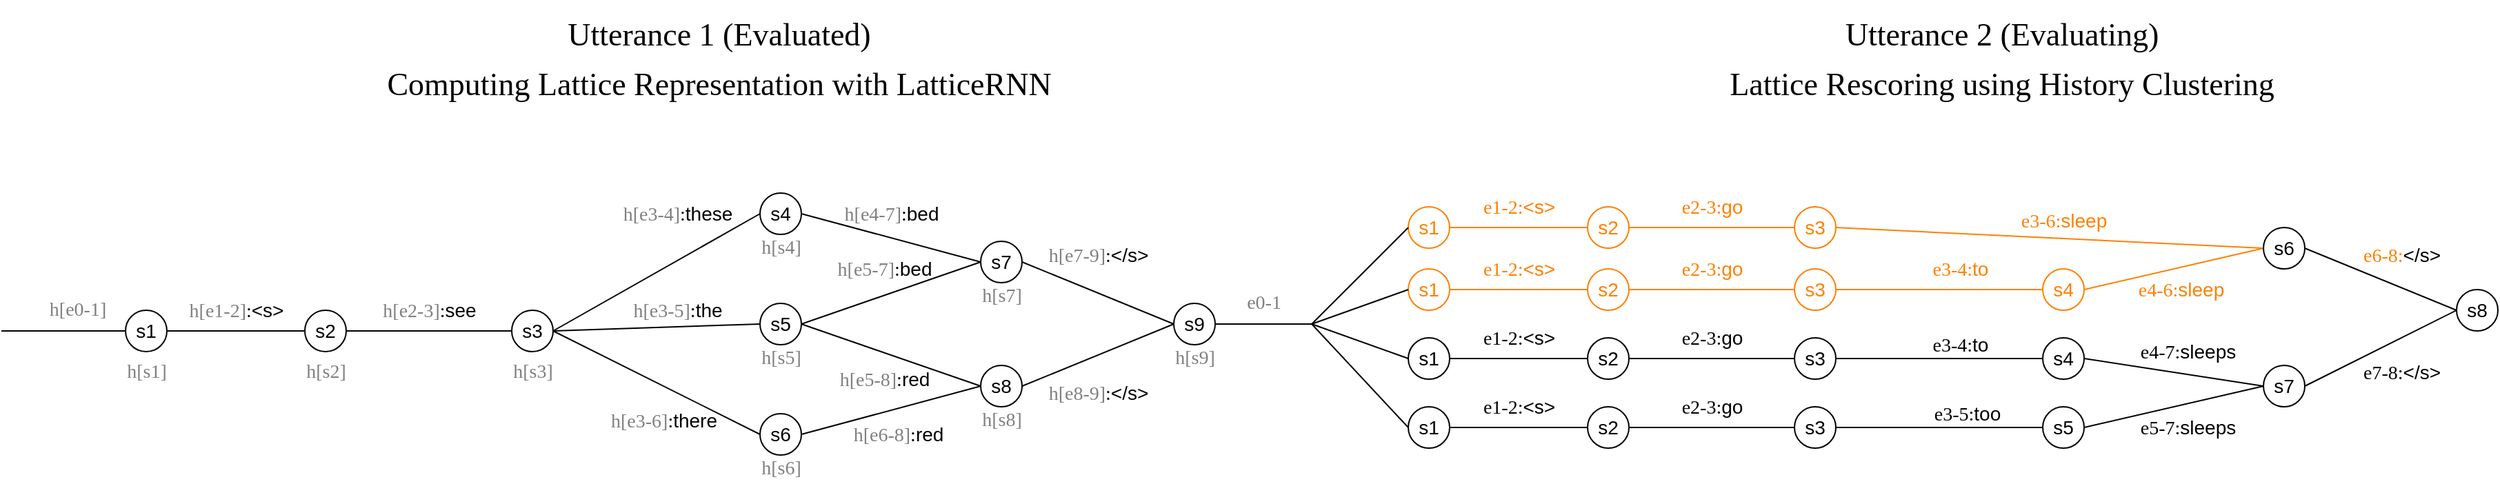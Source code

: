 <mxfile version="16.4.3" type="github"><diagram id="GkwxvoKI0v0egCr2lqlU" name="Page-1"><mxGraphModel dx="1261" dy="860" grid="1" gridSize="10" guides="1" tooltips="1" connect="1" arrows="1" fold="1" page="1" pageScale="1" pageWidth="850" pageHeight="1100" math="0" shadow="0"><root><mxCell id="0"/><mxCell id="1" parent="0"/><mxCell id="RtcgU3C-zt8aPHX_ZTjs-4" style="rounded=0;orthogonalLoop=1;jettySize=auto;html=1;exitX=1;exitY=0.5;exitDx=0;exitDy=0;entryX=0;entryY=0.5;entryDx=0;entryDy=0;endArrow=none;endFill=0;fontColor=#000000;strokeColor=#000000;fontSize=14;" parent="1" source="RtcgU3C-zt8aPHX_ZTjs-1" target="RtcgU3C-zt8aPHX_ZTjs-2" edge="1"><mxGeometry relative="1" as="geometry"/></mxCell><mxCell id="RtcgU3C-zt8aPHX_ZTjs-1" value="s2" style="ellipse;whiteSpace=wrap;html=1;aspect=fixed;fontColor=#000000;strokeColor=#000000;fontSize=14;" parent="1" vertex="1"><mxGeometry x="660" y="305" width="30" height="30" as="geometry"/></mxCell><mxCell id="RtcgU3C-zt8aPHX_ZTjs-10" style="edgeStyle=none;rounded=0;orthogonalLoop=1;jettySize=auto;html=1;exitX=1;exitY=0.5;exitDx=0;exitDy=0;entryX=0;entryY=0.5;entryDx=0;entryDy=0;endArrow=none;endFill=0;fontColor=#000000;fontSize=14;" parent="1" source="RtcgU3C-zt8aPHX_ZTjs-2" target="RtcgU3C-zt8aPHX_ZTjs-6" edge="1"><mxGeometry relative="1" as="geometry"/></mxCell><mxCell id="RtcgU3C-zt8aPHX_ZTjs-11" style="edgeStyle=none;rounded=0;orthogonalLoop=1;jettySize=auto;html=1;exitX=1;exitY=0.5;exitDx=0;exitDy=0;entryX=0;entryY=0.5;entryDx=0;entryDy=0;endArrow=none;endFill=0;strokeColor=#000000;fontColor=#000000;fontSize=14;" parent="1" source="RtcgU3C-zt8aPHX_ZTjs-2" target="RtcgU3C-zt8aPHX_ZTjs-7" edge="1"><mxGeometry relative="1" as="geometry"/></mxCell><mxCell id="RtcgU3C-zt8aPHX_ZTjs-2" value="s3" style="ellipse;whiteSpace=wrap;html=1;aspect=fixed;fontColor=#000000;strokeColor=#000000;fontSize=14;" parent="1" vertex="1"><mxGeometry x="810" y="305" width="30" height="30" as="geometry"/></mxCell><mxCell id="RtcgU3C-zt8aPHX_ZTjs-13" style="edgeStyle=none;rounded=0;orthogonalLoop=1;jettySize=auto;html=1;exitX=1;exitY=0.5;exitDx=0;exitDy=0;entryX=0;entryY=0.5;entryDx=0;entryDy=0;endArrow=none;endFill=0;fontColor=#000000;fontSize=14;" parent="1" source="RtcgU3C-zt8aPHX_ZTjs-2" target="RtcgU3C-zt8aPHX_ZTjs-9" edge="1"><mxGeometry relative="1" as="geometry"><mxPoint x="840" y="355" as="sourcePoint"/></mxGeometry></mxCell><mxCell id="RtcgU3C-zt8aPHX_ZTjs-48" style="edgeStyle=none;rounded=0;orthogonalLoop=1;jettySize=auto;html=1;exitX=1;exitY=0.5;exitDx=0;exitDy=0;entryX=0;entryY=0.5;entryDx=0;entryDy=0;fontSize=14;endArrow=none;endFill=0;fontColor=#000000;" parent="1" source="RtcgU3C-zt8aPHX_ZTjs-6" target="RtcgU3C-zt8aPHX_ZTjs-23" edge="1"><mxGeometry relative="1" as="geometry"/></mxCell><mxCell id="RtcgU3C-zt8aPHX_ZTjs-6" value="s4" style="ellipse;whiteSpace=wrap;html=1;aspect=fixed;fontColor=#000000;fontSize=14;" parent="1" vertex="1"><mxGeometry x="990" y="220" width="30" height="30" as="geometry"/></mxCell><mxCell id="RtcgU3C-zt8aPHX_ZTjs-25" style="edgeStyle=none;rounded=0;orthogonalLoop=1;jettySize=auto;html=1;exitX=1;exitY=0.5;exitDx=0;exitDy=0;entryX=0;entryY=0.5;entryDx=0;entryDy=0;fontSize=14;endArrow=none;endFill=0;fontColor=#000000;" parent="1" source="RtcgU3C-zt8aPHX_ZTjs-7" target="RtcgU3C-zt8aPHX_ZTjs-23" edge="1"><mxGeometry relative="1" as="geometry"/></mxCell><mxCell id="RtcgU3C-zt8aPHX_ZTjs-29" style="edgeStyle=none;rounded=0;orthogonalLoop=1;jettySize=auto;html=1;exitX=1;exitY=0.5;exitDx=0;exitDy=0;entryX=0;entryY=0.5;entryDx=0;entryDy=0;fontSize=14;endArrow=none;endFill=0;fontColor=#000000;" parent="1" source="RtcgU3C-zt8aPHX_ZTjs-7" target="RtcgU3C-zt8aPHX_ZTjs-28" edge="1"><mxGeometry relative="1" as="geometry"/></mxCell><mxCell id="RtcgU3C-zt8aPHX_ZTjs-7" value="s5" style="ellipse;whiteSpace=wrap;html=1;aspect=fixed;fontColor=#000000;fontSize=14;" parent="1" vertex="1"><mxGeometry x="990" y="300" width="30" height="30" as="geometry"/></mxCell><mxCell id="RtcgU3C-zt8aPHX_ZTjs-45" style="edgeStyle=none;rounded=0;orthogonalLoop=1;jettySize=auto;html=1;exitX=1;exitY=0.5;exitDx=0;exitDy=0;entryX=0;entryY=0.5;entryDx=0;entryDy=0;fontSize=14;endArrow=none;endFill=0;fontColor=#000000;" parent="1" source="RtcgU3C-zt8aPHX_ZTjs-9" target="RtcgU3C-zt8aPHX_ZTjs-28" edge="1"><mxGeometry relative="1" as="geometry"/></mxCell><mxCell id="RtcgU3C-zt8aPHX_ZTjs-9" value="s6" style="ellipse;whiteSpace=wrap;html=1;aspect=fixed;fontColor=#000000;fontSize=14;" parent="1" vertex="1"><mxGeometry x="990" y="380" width="30" height="30" as="geometry"/></mxCell><mxCell id="RtcgU3C-zt8aPHX_ZTjs-14" value="&lt;font style=&quot;font-size: 14px&quot;&gt;&lt;span style=&quot;color: rgb(128 , 128 , 128) ; font-family: &amp;#34;verdana&amp;#34;&quot;&gt;h[e2-3]&lt;/span&gt;&lt;span style=&quot;font-family: &amp;#34;verdana&amp;#34;&quot;&gt;:&lt;/span&gt;see&lt;/font&gt;" style="text;html=1;align=center;verticalAlign=middle;resizable=0;points=[];autosize=1;strokeColor=none;fillColor=none;fontColor=#000000;fontSize=14;" parent="1" vertex="1"><mxGeometry x="700" y="295" width="100" height="20" as="geometry"/></mxCell><mxCell id="RtcgU3C-zt8aPHX_ZTjs-16" value="&lt;span style=&quot;color: rgb(128 , 128 , 128) ; font-family: &amp;#34;verdana&amp;#34;&quot;&gt;h[e3-4]&lt;/span&gt;&lt;span style=&quot;font-family: &amp;#34;verdana&amp;#34;&quot;&gt;:&lt;/span&gt;these" style="text;html=1;align=center;verticalAlign=middle;resizable=0;points=[];autosize=1;strokeColor=none;fillColor=none;fontSize=14;fontColor=#000000;" parent="1" vertex="1"><mxGeometry x="875" y="225" width="110" height="20" as="geometry"/></mxCell><mxCell id="RtcgU3C-zt8aPHX_ZTjs-17" value="&lt;span style=&quot;color: rgb(128 , 128 , 128) ; font-family: &amp;#34;verdana&amp;#34;&quot;&gt;h[e3-5]&lt;/span&gt;&lt;span style=&quot;font-family: &amp;#34;verdana&amp;#34;&quot;&gt;:&lt;/span&gt;the" style="text;html=1;align=center;verticalAlign=middle;resizable=0;points=[];autosize=1;strokeColor=none;fillColor=none;fontSize=14;fontColor=#000000;" parent="1" vertex="1"><mxGeometry x="880" y="295" width="100" height="20" as="geometry"/></mxCell><mxCell id="RtcgU3C-zt8aPHX_ZTjs-19" value="&lt;span style=&quot;color: rgb(128 , 128 , 128) ; font-family: &amp;#34;verdana&amp;#34;&quot;&gt;h[e3-6]&lt;/span&gt;&lt;span style=&quot;font-family: &amp;#34;verdana&amp;#34;&quot;&gt;:&lt;/span&gt;there" style="text;html=1;align=center;verticalAlign=middle;resizable=0;points=[];autosize=1;strokeColor=none;fillColor=none;fontSize=14;fontColor=#000000;" parent="1" vertex="1"><mxGeometry x="865" y="375" width="110" height="20" as="geometry"/></mxCell><mxCell id="RtcgU3C-zt8aPHX_ZTjs-21" style="edgeStyle=none;rounded=0;orthogonalLoop=1;jettySize=auto;html=1;exitX=1;exitY=0.5;exitDx=0;exitDy=0;entryX=0;entryY=0.5;entryDx=0;entryDy=0;fontSize=14;endArrow=none;endFill=0;fontColor=#000000;strokeColor=#000000;" parent="1" source="RtcgU3C-zt8aPHX_ZTjs-20" target="RtcgU3C-zt8aPHX_ZTjs-1" edge="1"><mxGeometry relative="1" as="geometry"/></mxCell><mxCell id="54BcYv2EsDL3iLWHWI-8-22" style="edgeStyle=orthogonalEdgeStyle;rounded=0;orthogonalLoop=1;jettySize=auto;html=1;exitX=0;exitY=0.5;exitDx=0;exitDy=0;fontFamily=Verdana;fontSize=14;fontColor=#808080;strokeColor=#000000;endArrow=none;endFill=0;" edge="1" parent="1" source="RtcgU3C-zt8aPHX_ZTjs-20"><mxGeometry relative="1" as="geometry"><mxPoint x="440" y="320" as="targetPoint"/></mxGeometry></mxCell><mxCell id="RtcgU3C-zt8aPHX_ZTjs-20" value="&lt;font style=&quot;font-size: 14px;&quot;&gt;s1&lt;/font&gt;" style="ellipse;whiteSpace=wrap;html=1;aspect=fixed;fontColor=#000000;strokeColor=#000000;fontSize=14;" parent="1" vertex="1"><mxGeometry x="530" y="305" width="30" height="30" as="geometry"/></mxCell><mxCell id="RtcgU3C-zt8aPHX_ZTjs-22" value="&lt;font style=&quot;font-size: 14px&quot;&gt;&lt;span style=&quot;font-family: &amp;#34;verdana&amp;#34;&quot;&gt;&lt;font color=&quot;#808080&quot;&gt;h[e1-2]&lt;/font&gt;:&lt;/span&gt;&amp;lt;s&amp;gt;&lt;/font&gt;" style="text;html=1;align=center;verticalAlign=middle;resizable=0;points=[];autosize=1;strokeColor=none;fillColor=none;fontColor=#000000;fontSize=14;" parent="1" vertex="1"><mxGeometry x="560" y="295" width="100" height="20" as="geometry"/></mxCell><mxCell id="RtcgU3C-zt8aPHX_ZTjs-51" style="edgeStyle=none;rounded=0;orthogonalLoop=1;jettySize=auto;html=1;exitX=1;exitY=0.5;exitDx=0;exitDy=0;entryX=0;entryY=0.5;entryDx=0;entryDy=0;fontSize=14;endArrow=none;endFill=0;fontColor=#000000;" parent="1" source="RtcgU3C-zt8aPHX_ZTjs-23" target="RtcgU3C-zt8aPHX_ZTjs-50" edge="1"><mxGeometry relative="1" as="geometry"/></mxCell><mxCell id="RtcgU3C-zt8aPHX_ZTjs-23" value="s7" style="ellipse;whiteSpace=wrap;html=1;aspect=fixed;fontColor=#000000;fontSize=14;" parent="1" vertex="1"><mxGeometry x="1150" y="255" width="30" height="30" as="geometry"/></mxCell><mxCell id="RtcgU3C-zt8aPHX_ZTjs-52" style="edgeStyle=none;rounded=0;orthogonalLoop=1;jettySize=auto;html=1;exitX=1;exitY=0.5;exitDx=0;exitDy=0;fontSize=14;endArrow=none;endFill=0;entryX=0;entryY=0.5;entryDx=0;entryDy=0;fontColor=#000000;" parent="1" source="RtcgU3C-zt8aPHX_ZTjs-28" target="RtcgU3C-zt8aPHX_ZTjs-50" edge="1"><mxGeometry relative="1" as="geometry"><mxPoint x="1250" y="340" as="targetPoint"/></mxGeometry></mxCell><mxCell id="RtcgU3C-zt8aPHX_ZTjs-28" value="s8" style="ellipse;whiteSpace=wrap;html=1;aspect=fixed;fontColor=#000000;fontSize=14;" parent="1" vertex="1"><mxGeometry x="1150" y="345" width="30" height="30" as="geometry"/></mxCell><mxCell id="RtcgU3C-zt8aPHX_ZTjs-38" value="&lt;span style=&quot;color: rgb(128 , 128 , 128) ; font-family: &amp;#34;verdana&amp;#34;&quot;&gt;h[e5-7]&lt;/span&gt;&lt;span style=&quot;font-family: &amp;#34;verdana&amp;#34;&quot;&gt;:&lt;/span&gt;bed" style="text;html=1;align=center;verticalAlign=middle;resizable=0;points=[];autosize=1;strokeColor=none;fillColor=none;fontSize=14;fontColor=#000000;" parent="1" vertex="1"><mxGeometry x="1030" y="265" width="100" height="20" as="geometry"/></mxCell><mxCell id="RtcgU3C-zt8aPHX_ZTjs-39" value="&lt;span style=&quot;color: rgb(128 , 128 , 128) ; font-family: &amp;#34;verdana&amp;#34;&quot;&gt;h[e5-8]&lt;/span&gt;&lt;span style=&quot;font-family: &amp;#34;verdana&amp;#34;&quot;&gt;:&lt;/span&gt;red" style="text;html=1;align=center;verticalAlign=middle;resizable=0;points=[];autosize=1;strokeColor=none;fillColor=none;fontSize=14;fontColor=#000000;" parent="1" vertex="1"><mxGeometry x="1030" y="345" width="100" height="20" as="geometry"/></mxCell><mxCell id="RtcgU3C-zt8aPHX_ZTjs-46" value="&lt;span style=&quot;color: rgb(128 , 128 , 128) ; font-family: &amp;#34;verdana&amp;#34;&quot;&gt;h[e6-8]&lt;/span&gt;&lt;span style=&quot;font-family: &amp;#34;verdana&amp;#34;&quot;&gt;:&lt;/span&gt;red" style="text;html=1;align=center;verticalAlign=middle;resizable=0;points=[];autosize=1;strokeColor=none;fillColor=none;fontSize=14;fontColor=#000000;" parent="1" vertex="1"><mxGeometry x="1040" y="385" width="100" height="20" as="geometry"/></mxCell><mxCell id="RtcgU3C-zt8aPHX_ZTjs-49" value="&lt;span style=&quot;color: rgb(128 , 128 , 128) ; font-family: &amp;#34;verdana&amp;#34;&quot;&gt;h[e4-7]&lt;/span&gt;&lt;span style=&quot;font-family: &amp;#34;verdana&amp;#34;&quot;&gt;:&lt;/span&gt;bed" style="text;html=1;align=center;verticalAlign=middle;resizable=0;points=[];autosize=1;strokeColor=none;fillColor=none;fontSize=14;fontColor=#000000;" parent="1" vertex="1"><mxGeometry x="1035" y="225" width="100" height="20" as="geometry"/></mxCell><mxCell id="54BcYv2EsDL3iLWHWI-8-24" style="edgeStyle=orthogonalEdgeStyle;rounded=0;orthogonalLoop=1;jettySize=auto;html=1;exitX=1;exitY=0.5;exitDx=0;exitDy=0;fontFamily=Verdana;fontSize=14;fontColor=#808080;endArrow=none;endFill=0;strokeColor=#000000;" edge="1" parent="1" source="RtcgU3C-zt8aPHX_ZTjs-50"><mxGeometry relative="1" as="geometry"><mxPoint x="1390" y="315" as="targetPoint"/></mxGeometry></mxCell><mxCell id="RtcgU3C-zt8aPHX_ZTjs-50" value="s9" style="ellipse;whiteSpace=wrap;html=1;aspect=fixed;fontColor=#000000;fontSize=14;" parent="1" vertex="1"><mxGeometry x="1290" y="300" width="30" height="30" as="geometry"/></mxCell><mxCell id="RtcgU3C-zt8aPHX_ZTjs-53" value="&lt;span style=&quot;color: rgb(128 , 128 , 128) ; font-family: &amp;#34;verdana&amp;#34;&quot;&gt;h[e7-9]&lt;/span&gt;&lt;span style=&quot;font-family: &amp;#34;verdana&amp;#34;&quot;&gt;:&lt;/span&gt;&amp;lt;/s&amp;gt;" style="text;html=1;align=center;verticalAlign=middle;resizable=0;points=[];autosize=1;strokeColor=none;fillColor=none;fontSize=14;fontColor=#000000;" parent="1" vertex="1"><mxGeometry x="1185" y="255" width="100" height="20" as="geometry"/></mxCell><mxCell id="RtcgU3C-zt8aPHX_ZTjs-54" value="&lt;span style=&quot;color: rgb(128 , 128 , 128) ; font-family: &amp;#34;verdana&amp;#34;&quot;&gt;h[e8-9]&lt;/span&gt;&lt;span style=&quot;font-family: &amp;#34;verdana&amp;#34;&quot;&gt;:&lt;/span&gt;&amp;lt;/s&amp;gt;" style="text;html=1;align=center;verticalAlign=middle;resizable=0;points=[];autosize=1;strokeColor=none;fillColor=none;fontSize=14;fontColor=#000000;" parent="1" vertex="1"><mxGeometry x="1185" y="355" width="100" height="20" as="geometry"/></mxCell><mxCell id="RtcgU3C-zt8aPHX_ZTjs-61" style="rounded=0;orthogonalLoop=1;jettySize=auto;html=1;exitX=1;exitY=0.5;exitDx=0;exitDy=0;entryX=0;entryY=0.5;entryDx=0;entryDy=0;endArrow=none;endFill=0;strokeColor=#FF8000;fontSize=14;" parent="1" source="RtcgU3C-zt8aPHX_ZTjs-63" target="RtcgU3C-zt8aPHX_ZTjs-66" edge="1"><mxGeometry relative="1" as="geometry"/></mxCell><mxCell id="RtcgU3C-zt8aPHX_ZTjs-62" style="edgeStyle=none;rounded=0;orthogonalLoop=1;jettySize=auto;html=1;exitX=1;exitY=0.5;exitDx=0;exitDy=0;entryX=0;entryY=0.5;entryDx=0;entryDy=0;endArrow=none;endFill=0;fontSize=14;fontColor=#000000;" parent="1" source="PLGYQZCd30LQGUTYlzt7-8" target="RtcgU3C-zt8aPHX_ZTjs-69" edge="1"><mxGeometry relative="1" as="geometry"/></mxCell><mxCell id="RtcgU3C-zt8aPHX_ZTjs-103" style="edgeStyle=none;rounded=0;orthogonalLoop=1;jettySize=auto;html=1;exitX=1;exitY=0.5;exitDx=0;exitDy=0;entryX=0;entryY=0.5;entryDx=0;entryDy=0;fontFamily=Garamond;fontSize=14;endArrow=none;endFill=0;fontColor=#FF8000;strokeColor=#FF8000;" parent="1" source="PLGYQZCd30LQGUTYlzt7-15" target="RtcgU3C-zt8aPHX_ZTjs-102" edge="1"><mxGeometry relative="1" as="geometry"/></mxCell><mxCell id="RtcgU3C-zt8aPHX_ZTjs-63" value="s3" style="ellipse;whiteSpace=wrap;html=1;aspect=fixed;strokeColor=#FF8000;fontSize=14;fontColor=#FF8000;" parent="1" vertex="1"><mxGeometry x="1740" y="275" width="30" height="30" as="geometry"/></mxCell><mxCell id="RtcgU3C-zt8aPHX_ZTjs-110" style="edgeStyle=none;rounded=0;orthogonalLoop=1;jettySize=auto;html=1;exitX=1;exitY=0.5;exitDx=0;exitDy=0;entryX=0;entryY=0.5;entryDx=0;entryDy=0;fontFamily=Garamond;fontSize=14;endArrow=none;endFill=0;fontColor=#FF8000;strokeColor=#FF8000;" parent="1" source="RtcgU3C-zt8aPHX_ZTjs-66" target="RtcgU3C-zt8aPHX_ZTjs-102" edge="1"><mxGeometry relative="1" as="geometry"/></mxCell><mxCell id="RtcgU3C-zt8aPHX_ZTjs-66" value="s4" style="ellipse;whiteSpace=wrap;html=1;aspect=fixed;strokeColor=#FF8000;fontSize=14;fontColor=#FF8000;" parent="1" vertex="1"><mxGeometry x="1920" y="275" width="30" height="30" as="geometry"/></mxCell><mxCell id="RtcgU3C-zt8aPHX_ZTjs-109" style="edgeStyle=none;rounded=0;orthogonalLoop=1;jettySize=auto;html=1;exitX=1;exitY=0.5;exitDx=0;exitDy=0;entryX=0;entryY=0.5;entryDx=0;entryDy=0;fontFamily=Garamond;fontSize=14;endArrow=none;endFill=0;fontColor=#000000;" parent="1" source="RtcgU3C-zt8aPHX_ZTjs-69" target="RtcgU3C-zt8aPHX_ZTjs-105" edge="1"><mxGeometry relative="1" as="geometry"><mxPoint x="2080" y="380" as="targetPoint"/></mxGeometry></mxCell><mxCell id="RtcgU3C-zt8aPHX_ZTjs-69" value="s5" style="ellipse;whiteSpace=wrap;html=1;aspect=fixed;fontSize=14;fontColor=#000000;" parent="1" vertex="1"><mxGeometry x="1920" y="375" width="30" height="30" as="geometry"/></mxCell><mxCell id="RtcgU3C-zt8aPHX_ZTjs-77" value="&lt;font style=&quot;font-size: 14px&quot;&gt;&lt;span style=&quot;font-family: &amp;#34;verdana&amp;#34;&quot;&gt;e3-4:&lt;/span&gt;to&lt;/font&gt;" style="text;html=1;align=center;verticalAlign=middle;resizable=0;points=[];autosize=1;strokeColor=none;fillColor=none;fontColor=#FF8000;fontSize=14;" parent="1" vertex="1"><mxGeometry x="1825" y="265" width="70" height="20" as="geometry"/></mxCell><mxCell id="RtcgU3C-zt8aPHX_ZTjs-78" value="&lt;font style=&quot;font-size: 14px&quot;&gt;&lt;span style=&quot;font-family: verdana;&quot;&gt;e3-5:&lt;/span&gt;too&lt;/font&gt;" style="text;html=1;align=center;verticalAlign=middle;resizable=0;points=[];autosize=1;strokeColor=none;fillColor=none;fontSize=14;fontColor=#000000;" parent="1" vertex="1"><mxGeometry x="1830" y="370" width="70" height="20" as="geometry"/></mxCell><mxCell id="RtcgU3C-zt8aPHX_ZTjs-83" style="edgeStyle=none;rounded=0;orthogonalLoop=1;jettySize=auto;html=1;exitX=1;exitY=0.5;exitDx=0;exitDy=0;entryX=0;entryY=0.5;entryDx=0;entryDy=0;fontSize=14;endArrow=none;endFill=0;fontColor=#FF8000;strokeColor=#FF8000;" parent="1" source="RtcgU3C-zt8aPHX_ZTjs-84" target="RtcgU3C-zt8aPHX_ZTjs-63" edge="1"><mxGeometry relative="1" as="geometry"/></mxCell><mxCell id="RtcgU3C-zt8aPHX_ZTjs-84" value="s2" style="ellipse;whiteSpace=wrap;html=1;aspect=fixed;strokeColor=#FF8000;fontSize=14;fontColor=#FF8000;" parent="1" vertex="1"><mxGeometry x="1590" y="275" width="30" height="30" as="geometry"/></mxCell><mxCell id="RtcgU3C-zt8aPHX_ZTjs-85" value="&lt;font style=&quot;font-size: 14px&quot;&gt;&lt;span style=&quot;font-family: &amp;#34;verdana&amp;#34;&quot;&gt;e2-3:&lt;/span&gt;go&lt;/font&gt;" style="text;html=1;align=center;verticalAlign=middle;resizable=0;points=[];autosize=1;strokeColor=none;fillColor=none;fontColor=#FF8000;fontSize=14;" parent="1" vertex="1"><mxGeometry x="1645" y="265" width="70" height="20" as="geometry"/></mxCell><mxCell id="RtcgU3C-zt8aPHX_ZTjs-86" style="edgeStyle=none;rounded=0;orthogonalLoop=1;jettySize=auto;html=1;exitX=1;exitY=0.5;exitDx=0;exitDy=0;entryX=0;entryY=0.5;entryDx=0;entryDy=0;fontSize=14;endArrow=none;endFill=0;" parent="1" target="RtcgU3C-zt8aPHX_ZTjs-94" edge="1" source="RtcgU3C-zt8aPHX_ZTjs-102"><mxGeometry relative="1" as="geometry"><mxPoint x="2110" y="242.5" as="sourcePoint"/></mxGeometry></mxCell><mxCell id="RtcgU3C-zt8aPHX_ZTjs-88" style="edgeStyle=none;rounded=0;orthogonalLoop=1;jettySize=auto;html=1;exitX=1;exitY=0.5;exitDx=0;exitDy=0;fontSize=14;endArrow=none;endFill=0;entryX=0;entryY=0.5;entryDx=0;entryDy=0;" parent="1" source="RtcgU3C-zt8aPHX_ZTjs-105" target="RtcgU3C-zt8aPHX_ZTjs-94" edge="1"><mxGeometry relative="1" as="geometry"><mxPoint x="2180" y="312.5" as="targetPoint"/><mxPoint x="2110" y="332.5" as="sourcePoint"/></mxGeometry></mxCell><mxCell id="RtcgU3C-zt8aPHX_ZTjs-94" value="s8" style="ellipse;whiteSpace=wrap;html=1;aspect=fixed;fontSize=14;" parent="1" vertex="1"><mxGeometry x="2220" y="290" width="30" height="30" as="geometry"/></mxCell><mxCell id="RtcgU3C-zt8aPHX_ZTjs-95" value="&lt;span style=&quot;color: rgb(255 , 128 , 0) ; font-family: &amp;#34;verdana&amp;#34;&quot;&gt;e6-8:&lt;/span&gt;&amp;lt;/s&amp;gt;" style="text;html=1;align=center;verticalAlign=middle;resizable=0;points=[];autosize=1;strokeColor=none;fillColor=none;fontSize=14;" parent="1" vertex="1"><mxGeometry x="2140" y="255" width="80" height="20" as="geometry"/></mxCell><mxCell id="RtcgU3C-zt8aPHX_ZTjs-96" value="&lt;span style=&quot;font-family: verdana;&quot;&gt;e7-8:&lt;/span&gt;&amp;lt;/s&amp;gt;" style="text;html=1;align=center;verticalAlign=middle;resizable=0;points=[];autosize=1;strokeColor=none;fillColor=none;fontSize=14;fontColor=#000000;" parent="1" vertex="1"><mxGeometry x="2140" y="340" width="80" height="20" as="geometry"/></mxCell><mxCell id="RtcgU3C-zt8aPHX_ZTjs-98" style="edgeStyle=none;rounded=0;orthogonalLoop=1;jettySize=auto;html=1;exitX=1;exitY=0.5;exitDx=0;exitDy=0;entryX=0;entryY=0.5;entryDx=0;entryDy=0;fontFamily=Garamond;fontSize=14;endArrow=none;endFill=0;fontColor=#FF8000;strokeColor=#FF8000;" parent="1" source="RtcgU3C-zt8aPHX_ZTjs-97" target="RtcgU3C-zt8aPHX_ZTjs-84" edge="1"><mxGeometry relative="1" as="geometry"/></mxCell><mxCell id="RtcgU3C-zt8aPHX_ZTjs-97" value="&lt;font color=&quot;#ff8000&quot;&gt;s1&lt;/font&gt;" style="ellipse;whiteSpace=wrap;html=1;aspect=fixed;strokeColor=#FF8000;fontSize=14;" parent="1" vertex="1"><mxGeometry x="1460" y="275" width="30" height="30" as="geometry"/></mxCell><mxCell id="RtcgU3C-zt8aPHX_ZTjs-99" value="&lt;font style=&quot;font-size: 14px&quot;&gt;&lt;span style=&quot;font-family: &amp;#34;verdana&amp;#34;&quot;&gt;e1-2:&lt;/span&gt;&amp;lt;s&amp;gt;&lt;/font&gt;" style="text;html=1;align=center;verticalAlign=middle;resizable=0;points=[];autosize=1;strokeColor=none;fillColor=none;fontColor=#FF8000;fontSize=14;" parent="1" vertex="1"><mxGeometry x="1500" y="265" width="80" height="20" as="geometry"/></mxCell><mxCell id="RtcgU3C-zt8aPHX_ZTjs-102" value="&lt;font color=&quot;#000000&quot;&gt;s6&lt;/font&gt;" style="ellipse;whiteSpace=wrap;html=1;aspect=fixed;fontColor=#FF8000;fontSize=14;" parent="1" vertex="1"><mxGeometry x="2080" y="245" width="30" height="30" as="geometry"/></mxCell><mxCell id="RtcgU3C-zt8aPHX_ZTjs-105" value="s7" style="ellipse;whiteSpace=wrap;html=1;aspect=fixed;fontSize=14;fontColor=#000000;" parent="1" vertex="1"><mxGeometry x="2080" y="345" width="30" height="30" as="geometry"/></mxCell><mxCell id="RtcgU3C-zt8aPHX_ZTjs-111" value="&lt;font style=&quot;font-size: 14px&quot;&gt;&lt;span style=&quot;font-family: &amp;#34;verdana&amp;#34;&quot;&gt;e3-6:&lt;/span&gt;sleep&lt;/font&gt;" style="text;html=1;align=center;verticalAlign=middle;resizable=0;points=[];autosize=1;strokeColor=none;fillColor=none;fontColor=#FF8000;fontSize=14;" parent="1" vertex="1"><mxGeometry x="1890" y="230" width="90" height="20" as="geometry"/></mxCell><mxCell id="RtcgU3C-zt8aPHX_ZTjs-112" value="&lt;font style=&quot;font-size: 14px&quot;&gt;&lt;span style=&quot;font-family: &amp;#34;verdana&amp;#34;&quot;&gt;e4-6:&lt;/span&gt;sleep&lt;/font&gt;" style="text;html=1;align=center;verticalAlign=middle;resizable=0;points=[];autosize=1;strokeColor=none;fillColor=none;fontColor=#FF8000;fontSize=14;" parent="1" vertex="1"><mxGeometry x="1975" y="280" width="90" height="20" as="geometry"/></mxCell><mxCell id="RtcgU3C-zt8aPHX_ZTjs-113" value="&lt;font style=&quot;font-size: 14px&quot;&gt;&lt;span style=&quot;font-family: verdana;&quot;&gt;e5-7:&lt;/span&gt;sleeps&lt;/font&gt;" style="text;html=1;align=center;verticalAlign=middle;resizable=0;points=[];autosize=1;strokeColor=none;fillColor=none;fontSize=14;fontColor=#000000;" parent="1" vertex="1"><mxGeometry x="1980" y="380" width="90" height="20" as="geometry"/></mxCell><mxCell id="RtcgU3C-zt8aPHX_ZTjs-119" value="&lt;font color=&quot;#000000&quot; style=&quot;font-size: 23px&quot;&gt;&lt;font face=&quot;Verdana&quot; style=&quot;font-size: 23px&quot;&gt;Utterance 1&amp;nbsp;(Evaluated)&lt;br&gt;Computing Lattice Representation with LatticeRNN&lt;/font&gt;&lt;br&gt;&lt;/font&gt;" style="text;html=1;align=center;verticalAlign=middle;resizable=0;points=[];autosize=1;strokeColor=none;fillColor=none;fontSize=30;fontFamily=Garamond;fontColor=#FF0000;" parent="1" vertex="1"><mxGeometry x="660" y="80" width="600" height="80" as="geometry"/></mxCell><mxCell id="RtcgU3C-zt8aPHX_ZTjs-120" value="&lt;font color=&quot;#000000&quot; style=&quot;font-size: 23px&quot;&gt;&lt;font style=&quot;font-size: 23px&quot; face=&quot;Verdana&quot;&gt;Utterance 2&amp;nbsp;(Evaluating)&lt;br&gt;Lattice Rescoring using History Clustering&lt;/font&gt;&lt;br&gt;&lt;/font&gt;" style="text;html=1;align=center;verticalAlign=middle;resizable=0;points=[];autosize=1;strokeColor=none;fillColor=none;fontSize=30;fontFamily=Garamond;fontColor=#FF0000;" parent="1" vertex="1"><mxGeometry x="1640" y="80" width="500" height="80" as="geometry"/></mxCell><mxCell id="PLGYQZCd30LQGUTYlzt7-8" value="s3" style="ellipse;whiteSpace=wrap;html=1;aspect=fixed;fontSize=14;fontColor=#000000;" parent="1" vertex="1"><mxGeometry x="1740" y="375" width="30" height="30" as="geometry"/></mxCell><mxCell id="PLGYQZCd30LQGUTYlzt7-9" style="edgeStyle=none;rounded=0;orthogonalLoop=1;jettySize=auto;html=1;exitX=1;exitY=0.5;exitDx=0;exitDy=0;entryX=0;entryY=0.5;entryDx=0;entryDy=0;fontSize=14;endArrow=none;endFill=0;fontColor=#000000;" parent="1" source="PLGYQZCd30LQGUTYlzt7-10" target="PLGYQZCd30LQGUTYlzt7-8" edge="1"><mxGeometry relative="1" as="geometry"/></mxCell><mxCell id="PLGYQZCd30LQGUTYlzt7-10" value="s2" style="ellipse;whiteSpace=wrap;html=1;aspect=fixed;fontSize=14;fontColor=#000000;" parent="1" vertex="1"><mxGeometry x="1590" y="375" width="30" height="30" as="geometry"/></mxCell><mxCell id="PLGYQZCd30LQGUTYlzt7-11" value="&lt;font style=&quot;font-size: 14px&quot;&gt;&lt;span style=&quot;font-family: verdana;&quot;&gt;e2-3:&lt;/span&gt;go&lt;/font&gt;" style="text;html=1;align=center;verticalAlign=middle;resizable=0;points=[];autosize=1;strokeColor=none;fillColor=none;fontSize=14;fontColor=#000000;" parent="1" vertex="1"><mxGeometry x="1645" y="365" width="70" height="20" as="geometry"/></mxCell><mxCell id="PLGYQZCd30LQGUTYlzt7-12" style="edgeStyle=none;rounded=0;orthogonalLoop=1;jettySize=auto;html=1;exitX=1;exitY=0.5;exitDx=0;exitDy=0;entryX=0;entryY=0.5;entryDx=0;entryDy=0;fontFamily=Garamond;fontSize=14;endArrow=none;endFill=0;fontColor=#000000;" parent="1" source="PLGYQZCd30LQGUTYlzt7-13" target="PLGYQZCd30LQGUTYlzt7-10" edge="1"><mxGeometry relative="1" as="geometry"/></mxCell><mxCell id="PLGYQZCd30LQGUTYlzt7-13" value="s1" style="ellipse;whiteSpace=wrap;html=1;aspect=fixed;fontSize=14;fontColor=#000000;" parent="1" vertex="1"><mxGeometry x="1460" y="375" width="30" height="30" as="geometry"/></mxCell><mxCell id="PLGYQZCd30LQGUTYlzt7-14" value="&lt;font style=&quot;font-size: 14px&quot;&gt;&lt;span style=&quot;font-family: &amp;quot;verdana&amp;quot;&quot;&gt;e1-2:&lt;/span&gt;&amp;lt;s&amp;gt;&lt;/font&gt;" style="text;html=1;align=center;verticalAlign=middle;resizable=0;points=[];autosize=1;strokeColor=none;fillColor=none;fontSize=14;fontColor=#000000;" parent="1" vertex="1"><mxGeometry x="1500" y="365" width="80" height="20" as="geometry"/></mxCell><mxCell id="PLGYQZCd30LQGUTYlzt7-15" value="s3" style="ellipse;whiteSpace=wrap;html=1;aspect=fixed;fontColor=#FF8000;strokeColor=#FF8000;fontSize=14;" parent="1" vertex="1"><mxGeometry x="1740" y="230" width="30" height="30" as="geometry"/></mxCell><mxCell id="PLGYQZCd30LQGUTYlzt7-16" style="edgeStyle=none;rounded=0;orthogonalLoop=1;jettySize=auto;html=1;exitX=1;exitY=0.5;exitDx=0;exitDy=0;entryX=0;entryY=0.5;entryDx=0;entryDy=0;fontSize=14;endArrow=none;endFill=0;fontColor=#FF8000;strokeColor=#FF8000;" parent="1" source="PLGYQZCd30LQGUTYlzt7-17" target="PLGYQZCd30LQGUTYlzt7-15" edge="1"><mxGeometry relative="1" as="geometry"/></mxCell><mxCell id="PLGYQZCd30LQGUTYlzt7-17" value="s2" style="ellipse;whiteSpace=wrap;html=1;aspect=fixed;fontColor=#FF8000;strokeColor=#FF8000;fontSize=14;" parent="1" vertex="1"><mxGeometry x="1590" y="230" width="30" height="30" as="geometry"/></mxCell><mxCell id="PLGYQZCd30LQGUTYlzt7-18" value="&lt;font style=&quot;font-size: 14px&quot;&gt;&lt;span style=&quot;font-family: &amp;#34;verdana&amp;#34;&quot;&gt;e2-3:&lt;/span&gt;go&lt;/font&gt;" style="text;html=1;align=center;verticalAlign=middle;resizable=0;points=[];autosize=1;strokeColor=none;fillColor=none;fontColor=#FF8000;fontSize=14;" parent="1" vertex="1"><mxGeometry x="1645" y="220" width="70" height="20" as="geometry"/></mxCell><mxCell id="PLGYQZCd30LQGUTYlzt7-19" style="edgeStyle=none;rounded=0;orthogonalLoop=1;jettySize=auto;html=1;exitX=1;exitY=0.5;exitDx=0;exitDy=0;entryX=0;entryY=0.5;entryDx=0;entryDy=0;fontFamily=Garamond;fontSize=14;endArrow=none;endFill=0;fontColor=#FF8000;strokeColor=#FF8000;" parent="1" source="PLGYQZCd30LQGUTYlzt7-20" target="PLGYQZCd30LQGUTYlzt7-17" edge="1"><mxGeometry relative="1" as="geometry"/></mxCell><mxCell id="PLGYQZCd30LQGUTYlzt7-20" value="s1" style="ellipse;whiteSpace=wrap;html=1;aspect=fixed;fontColor=#FF8000;strokeColor=#FF8000;fontSize=14;" parent="1" vertex="1"><mxGeometry x="1460" y="230" width="30" height="30" as="geometry"/></mxCell><mxCell id="PLGYQZCd30LQGUTYlzt7-21" value="&lt;font style=&quot;font-size: 14px&quot;&gt;&lt;font face=&quot;Verdana&quot;&gt;e1-2:&lt;/font&gt;&amp;lt;s&amp;gt;&lt;/font&gt;" style="text;html=1;align=center;verticalAlign=middle;resizable=0;points=[];autosize=1;strokeColor=none;fillColor=none;fontColor=#FF8000;fontSize=14;" parent="1" vertex="1"><mxGeometry x="1500" y="220" width="80" height="20" as="geometry"/></mxCell><mxCell id="54BcYv2EsDL3iLWHWI-8-1" style="edgeStyle=none;rounded=0;orthogonalLoop=1;jettySize=auto;html=1;exitX=1;exitY=0.5;exitDx=0;exitDy=0;entryX=0;entryY=0.5;entryDx=0;entryDy=0;endArrow=none;endFill=0;fontSize=14;fontColor=#000000;" edge="1" parent="1" source="54BcYv2EsDL3iLWHWI-8-6" target="54BcYv2EsDL3iLWHWI-8-3"><mxGeometry relative="1" as="geometry"/></mxCell><mxCell id="54BcYv2EsDL3iLWHWI-8-2" style="edgeStyle=none;rounded=0;orthogonalLoop=1;jettySize=auto;html=1;exitX=1;exitY=0.5;exitDx=0;exitDy=0;entryX=0;entryY=0.5;entryDx=0;entryDy=0;fontFamily=Garamond;fontSize=14;endArrow=none;endFill=0;fontColor=#000000;" edge="1" parent="1" source="54BcYv2EsDL3iLWHWI-8-3" target="RtcgU3C-zt8aPHX_ZTjs-105"><mxGeometry relative="1" as="geometry"><mxPoint x="2080" y="325" as="targetPoint"/></mxGeometry></mxCell><mxCell id="54BcYv2EsDL3iLWHWI-8-3" value="s4" style="ellipse;whiteSpace=wrap;html=1;aspect=fixed;fontSize=14;fontColor=#000000;" vertex="1" parent="1"><mxGeometry x="1920" y="325" width="30" height="30" as="geometry"/></mxCell><mxCell id="54BcYv2EsDL3iLWHWI-8-4" value="&lt;font style=&quot;font-size: 14px&quot;&gt;&lt;span style=&quot;font-family: verdana;&quot;&gt;e3-4:&lt;/span&gt;to&lt;/font&gt;" style="text;html=1;align=center;verticalAlign=middle;resizable=0;points=[];autosize=1;strokeColor=none;fillColor=none;fontSize=14;fontColor=#000000;" vertex="1" parent="1"><mxGeometry x="1825" y="320" width="70" height="20" as="geometry"/></mxCell><mxCell id="54BcYv2EsDL3iLWHWI-8-5" value="&lt;font style=&quot;font-size: 14px&quot;&gt;&lt;span style=&quot;font-family: verdana;&quot;&gt;e4-7:&lt;/span&gt;sleeps&lt;/font&gt;" style="text;html=1;align=center;verticalAlign=middle;resizable=0;points=[];autosize=1;strokeColor=none;fillColor=none;fontSize=14;fontColor=#000000;" vertex="1" parent="1"><mxGeometry x="1980" y="325" width="90" height="20" as="geometry"/></mxCell><mxCell id="54BcYv2EsDL3iLWHWI-8-6" value="s3" style="ellipse;whiteSpace=wrap;html=1;aspect=fixed;fontSize=14;fontColor=#000000;" vertex="1" parent="1"><mxGeometry x="1740" y="325" width="30" height="30" as="geometry"/></mxCell><mxCell id="54BcYv2EsDL3iLWHWI-8-7" style="edgeStyle=none;rounded=0;orthogonalLoop=1;jettySize=auto;html=1;exitX=1;exitY=0.5;exitDx=0;exitDy=0;entryX=0;entryY=0.5;entryDx=0;entryDy=0;fontSize=14;endArrow=none;endFill=0;fontColor=#000000;" edge="1" parent="1" source="54BcYv2EsDL3iLWHWI-8-8" target="54BcYv2EsDL3iLWHWI-8-6"><mxGeometry relative="1" as="geometry"/></mxCell><mxCell id="54BcYv2EsDL3iLWHWI-8-8" value="s2" style="ellipse;whiteSpace=wrap;html=1;aspect=fixed;fontSize=14;fontColor=#000000;" vertex="1" parent="1"><mxGeometry x="1590" y="325" width="30" height="30" as="geometry"/></mxCell><mxCell id="54BcYv2EsDL3iLWHWI-8-9" value="&lt;font style=&quot;font-size: 14px&quot;&gt;&lt;span style=&quot;font-family: verdana;&quot;&gt;e2-3:&lt;/span&gt;go&lt;/font&gt;" style="text;html=1;align=center;verticalAlign=middle;resizable=0;points=[];autosize=1;strokeColor=none;fillColor=none;fontSize=14;fontColor=#000000;" vertex="1" parent="1"><mxGeometry x="1645" y="315" width="70" height="20" as="geometry"/></mxCell><mxCell id="54BcYv2EsDL3iLWHWI-8-10" style="edgeStyle=none;rounded=0;orthogonalLoop=1;jettySize=auto;html=1;exitX=1;exitY=0.5;exitDx=0;exitDy=0;entryX=0;entryY=0.5;entryDx=0;entryDy=0;fontFamily=Garamond;fontSize=14;endArrow=none;endFill=0;fontColor=#000000;" edge="1" parent="1" source="54BcYv2EsDL3iLWHWI-8-11" target="54BcYv2EsDL3iLWHWI-8-8"><mxGeometry relative="1" as="geometry"/></mxCell><mxCell id="54BcYv2EsDL3iLWHWI-8-11" value="s1" style="ellipse;whiteSpace=wrap;html=1;aspect=fixed;fontSize=14;fontColor=#000000;" vertex="1" parent="1"><mxGeometry x="1460" y="325" width="30" height="30" as="geometry"/></mxCell><mxCell id="54BcYv2EsDL3iLWHWI-8-12" value="&lt;font style=&quot;font-size: 14px&quot;&gt;&lt;span style=&quot;font-family: &amp;quot;verdana&amp;quot;&quot;&gt;e1-2:&lt;/span&gt;&amp;lt;s&amp;gt;&lt;/font&gt;" style="text;html=1;align=center;verticalAlign=middle;resizable=0;points=[];autosize=1;strokeColor=none;fillColor=none;fontSize=14;fontColor=#000000;" vertex="1" parent="1"><mxGeometry x="1500" y="315" width="80" height="20" as="geometry"/></mxCell><mxCell id="54BcYv2EsDL3iLWHWI-8-13" value="&lt;font color=&quot;#808080&quot;&gt;h[s1]&lt;/font&gt;" style="text;html=1;align=center;verticalAlign=middle;resizable=0;points=[];autosize=1;strokeColor=none;fillColor=none;fontSize=14;fontFamily=Verdana;fontColor=#000000;" vertex="1" parent="1"><mxGeometry x="520" y="340" width="50" height="20" as="geometry"/></mxCell><mxCell id="54BcYv2EsDL3iLWHWI-8-14" value="&lt;font color=&quot;#808080&quot;&gt;h[s2]&lt;/font&gt;" style="text;html=1;align=center;verticalAlign=middle;resizable=0;points=[];autosize=1;strokeColor=none;fillColor=none;fontSize=14;fontFamily=Verdana;fontColor=#000000;" vertex="1" parent="1"><mxGeometry x="650" y="340" width="50" height="20" as="geometry"/></mxCell><mxCell id="54BcYv2EsDL3iLWHWI-8-15" value="&lt;font color=&quot;#808080&quot;&gt;h[s3]&lt;/font&gt;" style="text;html=1;align=center;verticalAlign=middle;resizable=0;points=[];autosize=1;strokeColor=none;fillColor=none;fontSize=14;fontFamily=Verdana;fontColor=#000000;" vertex="1" parent="1"><mxGeometry x="800" y="340" width="50" height="20" as="geometry"/></mxCell><mxCell id="54BcYv2EsDL3iLWHWI-8-16" value="&lt;font color=&quot;#808080&quot;&gt;h[s4]&lt;/font&gt;" style="text;html=1;align=center;verticalAlign=middle;resizable=0;points=[];autosize=1;strokeColor=none;fillColor=none;fontSize=14;fontFamily=Verdana;fontColor=#000000;" vertex="1" parent="1"><mxGeometry x="980" y="250" width="50" height="20" as="geometry"/></mxCell><mxCell id="54BcYv2EsDL3iLWHWI-8-17" value="&lt;font color=&quot;#808080&quot;&gt;h[s5]&lt;/font&gt;" style="text;html=1;align=center;verticalAlign=middle;resizable=0;points=[];autosize=1;strokeColor=none;fillColor=none;fontSize=14;fontFamily=Verdana;fontColor=#000000;" vertex="1" parent="1"><mxGeometry x="980" y="330" width="50" height="20" as="geometry"/></mxCell><mxCell id="54BcYv2EsDL3iLWHWI-8-18" value="&lt;font color=&quot;#808080&quot;&gt;h[s6]&lt;/font&gt;" style="text;html=1;align=center;verticalAlign=middle;resizable=0;points=[];autosize=1;strokeColor=none;fillColor=none;fontSize=14;fontFamily=Verdana;fontColor=#000000;" vertex="1" parent="1"><mxGeometry x="980" y="410" width="50" height="20" as="geometry"/></mxCell><mxCell id="54BcYv2EsDL3iLWHWI-8-19" value="&lt;font color=&quot;#808080&quot;&gt;h[s8]&lt;/font&gt;" style="text;html=1;align=center;verticalAlign=middle;resizable=0;points=[];autosize=1;strokeColor=none;fillColor=none;fontSize=14;fontFamily=Verdana;fontColor=#000000;" vertex="1" parent="1"><mxGeometry x="1140" y="375" width="50" height="20" as="geometry"/></mxCell><mxCell id="54BcYv2EsDL3iLWHWI-8-20" value="&lt;font color=&quot;#808080&quot;&gt;h[s7]&lt;/font&gt;" style="text;html=1;align=center;verticalAlign=middle;resizable=0;points=[];autosize=1;strokeColor=none;fillColor=none;fontSize=14;fontFamily=Verdana;fontColor=#000000;" vertex="1" parent="1"><mxGeometry x="1140" y="285" width="50" height="20" as="geometry"/></mxCell><mxCell id="54BcYv2EsDL3iLWHWI-8-21" value="&lt;font color=&quot;#808080&quot;&gt;h[s9]&lt;/font&gt;" style="text;html=1;align=center;verticalAlign=middle;resizable=0;points=[];autosize=1;strokeColor=none;fillColor=none;fontSize=14;fontFamily=Verdana;fontColor=#000000;" vertex="1" parent="1"><mxGeometry x="1280" y="330" width="50" height="20" as="geometry"/></mxCell><mxCell id="54BcYv2EsDL3iLWHWI-8-23" value="&lt;span style=&quot;font-family: &amp;#34;verdana&amp;#34;&quot;&gt;h[e0-1]&lt;/span&gt;" style="text;html=1;align=center;verticalAlign=middle;resizable=0;points=[];autosize=1;strokeColor=none;fillColor=none;fontSize=14;fontFamily=Verdana;fontColor=#808080;" vertex="1" parent="1"><mxGeometry x="460" y="295" width="70" height="20" as="geometry"/></mxCell><mxCell id="54BcYv2EsDL3iLWHWI-8-25" value="&lt;font face=&quot;verdana&quot;&gt;e0-1&lt;/font&gt;" style="text;html=1;align=center;verticalAlign=middle;resizable=0;points=[];autosize=1;strokeColor=none;fillColor=none;fontSize=14;fontFamily=Verdana;fontColor=#808080;" vertex="1" parent="1"><mxGeometry x="1330" y="290" width="50" height="20" as="geometry"/></mxCell><mxCell id="54BcYv2EsDL3iLWHWI-8-26" value="" style="endArrow=none;html=1;rounded=0;fontFamily=Verdana;fontSize=14;fontColor=#808080;strokeColor=#000000;entryX=0;entryY=0.5;entryDx=0;entryDy=0;" edge="1" parent="1" target="PLGYQZCd30LQGUTYlzt7-20"><mxGeometry width="50" height="50" relative="1" as="geometry"><mxPoint x="1390" y="315" as="sourcePoint"/><mxPoint x="1460" y="250" as="targetPoint"/></mxGeometry></mxCell><mxCell id="54BcYv2EsDL3iLWHWI-8-27" value="" style="endArrow=none;html=1;rounded=0;fontFamily=Verdana;fontSize=14;fontColor=#808080;strokeColor=#000000;exitX=0;exitY=0.5;exitDx=0;exitDy=0;" edge="1" parent="1" source="RtcgU3C-zt8aPHX_ZTjs-97"><mxGeometry width="50" height="50" relative="1" as="geometry"><mxPoint x="1450" y="365" as="sourcePoint"/><mxPoint x="1390" y="315" as="targetPoint"/></mxGeometry></mxCell><mxCell id="54BcYv2EsDL3iLWHWI-8-28" value="" style="endArrow=none;html=1;rounded=0;fontFamily=Verdana;fontSize=14;fontColor=#808080;strokeColor=#000000;exitX=0;exitY=0.5;exitDx=0;exitDy=0;" edge="1" parent="1" source="54BcYv2EsDL3iLWHWI-8-11"><mxGeometry width="50" height="50" relative="1" as="geometry"><mxPoint x="1450" y="365" as="sourcePoint"/><mxPoint x="1390" y="315" as="targetPoint"/></mxGeometry></mxCell><mxCell id="54BcYv2EsDL3iLWHWI-8-29" value="" style="endArrow=none;html=1;rounded=0;fontFamily=Verdana;fontSize=14;fontColor=#808080;strokeColor=#000000;exitX=0;exitY=0.5;exitDx=0;exitDy=0;" edge="1" parent="1" source="PLGYQZCd30LQGUTYlzt7-13"><mxGeometry width="50" height="50" relative="1" as="geometry"><mxPoint x="1450" y="365" as="sourcePoint"/><mxPoint x="1390" y="315" as="targetPoint"/></mxGeometry></mxCell></root></mxGraphModel></diagram></mxfile>
